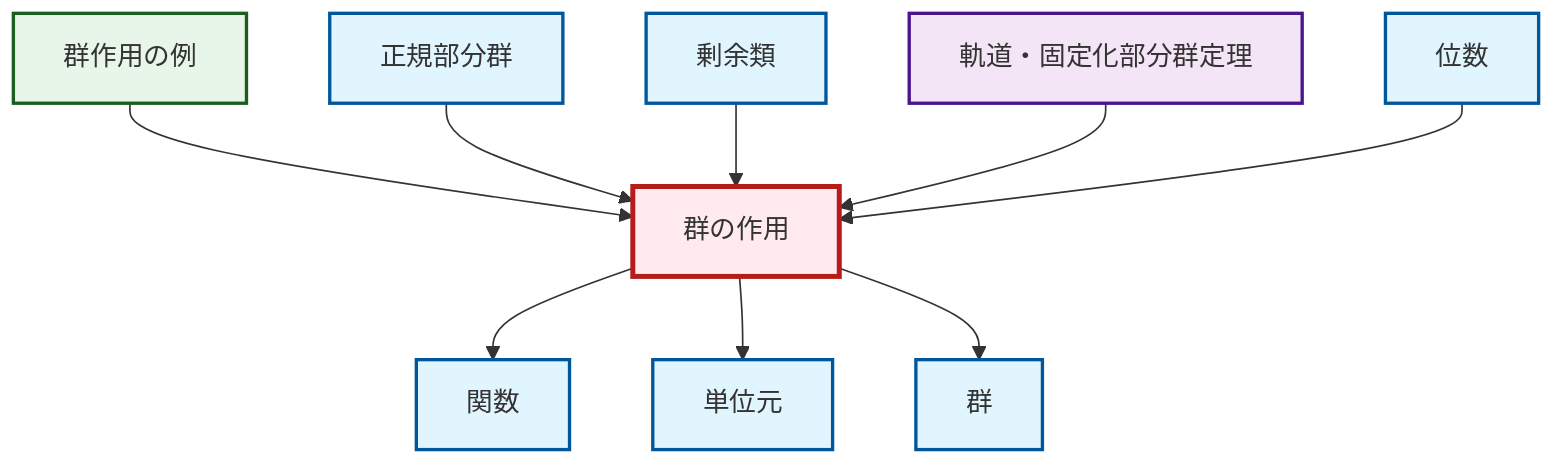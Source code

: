 graph TD
    classDef definition fill:#e1f5fe,stroke:#01579b,stroke-width:2px
    classDef theorem fill:#f3e5f5,stroke:#4a148c,stroke-width:2px
    classDef axiom fill:#fff3e0,stroke:#e65100,stroke-width:2px
    classDef example fill:#e8f5e9,stroke:#1b5e20,stroke-width:2px
    classDef current fill:#ffebee,stroke:#b71c1c,stroke-width:3px
    def-group["群"]:::definition
    def-normal-subgroup["正規部分群"]:::definition
    ex-group-action-examples["群作用の例"]:::example
    def-function["関数"]:::definition
    def-group-action["群の作用"]:::definition
    def-order["位数"]:::definition
    thm-orbit-stabilizer["軌道・固定化部分群定理"]:::theorem
    def-coset["剰余類"]:::definition
    def-identity-element["単位元"]:::definition
    def-group-action --> def-function
    def-group-action --> def-identity-element
    def-group-action --> def-group
    ex-group-action-examples --> def-group-action
    def-normal-subgroup --> def-group-action
    def-coset --> def-group-action
    thm-orbit-stabilizer --> def-group-action
    def-order --> def-group-action
    class def-group-action current